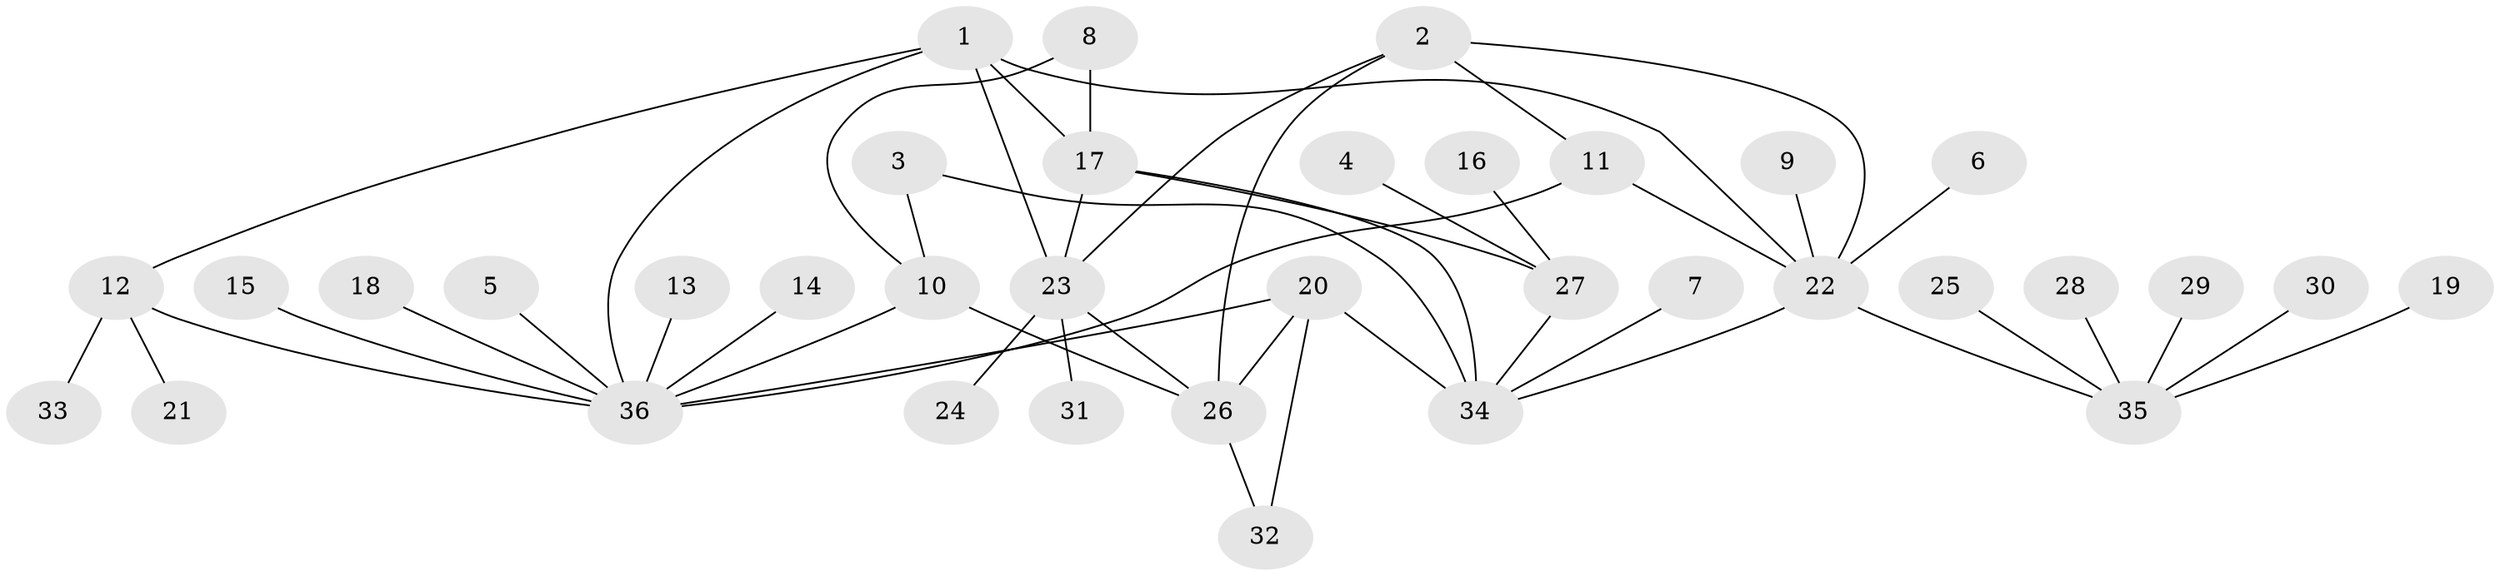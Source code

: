 // original degree distribution, {7: 0.028169014084507043, 8: 0.04225352112676056, 2: 0.1267605633802817, 12: 0.014084507042253521, 6: 0.028169014084507043, 3: 0.04225352112676056, 4: 0.04225352112676056, 9: 0.014084507042253521, 5: 0.028169014084507043, 10: 0.014084507042253521, 1: 0.6197183098591549}
// Generated by graph-tools (version 1.1) at 2025/37/03/04/25 23:37:45]
// undirected, 36 vertices, 49 edges
graph export_dot {
  node [color=gray90,style=filled];
  1;
  2;
  3;
  4;
  5;
  6;
  7;
  8;
  9;
  10;
  11;
  12;
  13;
  14;
  15;
  16;
  17;
  18;
  19;
  20;
  21;
  22;
  23;
  24;
  25;
  26;
  27;
  28;
  29;
  30;
  31;
  32;
  33;
  34;
  35;
  36;
  1 -- 12 [weight=1.0];
  1 -- 17 [weight=1.0];
  1 -- 22 [weight=1.0];
  1 -- 23 [weight=1.0];
  1 -- 36 [weight=1.0];
  2 -- 11 [weight=1.0];
  2 -- 22 [weight=1.0];
  2 -- 23 [weight=1.0];
  2 -- 26 [weight=1.0];
  3 -- 10 [weight=1.0];
  3 -- 34 [weight=1.0];
  4 -- 27 [weight=1.0];
  5 -- 36 [weight=1.0];
  6 -- 22 [weight=1.0];
  7 -- 34 [weight=1.0];
  8 -- 10 [weight=1.0];
  8 -- 17 [weight=1.0];
  9 -- 22 [weight=1.0];
  10 -- 26 [weight=2.0];
  10 -- 36 [weight=1.0];
  11 -- 22 [weight=1.0];
  11 -- 36 [weight=1.0];
  12 -- 21 [weight=1.0];
  12 -- 33 [weight=1.0];
  12 -- 36 [weight=1.0];
  13 -- 36 [weight=1.0];
  14 -- 36 [weight=1.0];
  15 -- 36 [weight=1.0];
  16 -- 27 [weight=1.0];
  17 -- 23 [weight=1.0];
  17 -- 27 [weight=1.0];
  17 -- 34 [weight=1.0];
  18 -- 36 [weight=1.0];
  19 -- 35 [weight=1.0];
  20 -- 26 [weight=2.0];
  20 -- 32 [weight=1.0];
  20 -- 34 [weight=2.0];
  20 -- 36 [weight=1.0];
  22 -- 34 [weight=1.0];
  22 -- 35 [weight=1.0];
  23 -- 24 [weight=1.0];
  23 -- 26 [weight=1.0];
  23 -- 31 [weight=1.0];
  25 -- 35 [weight=1.0];
  26 -- 32 [weight=1.0];
  27 -- 34 [weight=1.0];
  28 -- 35 [weight=1.0];
  29 -- 35 [weight=1.0];
  30 -- 35 [weight=1.0];
}
